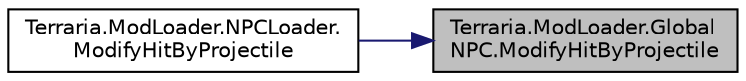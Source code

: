digraph "Terraria.ModLoader.GlobalNPC.ModifyHitByProjectile"
{
 // LATEX_PDF_SIZE
  edge [fontname="Helvetica",fontsize="10",labelfontname="Helvetica",labelfontsize="10"];
  node [fontname="Helvetica",fontsize="10",shape=record];
  rankdir="RL";
  Node1 [label="Terraria.ModLoader.Global\lNPC.ModifyHitByProjectile",height=0.2,width=0.4,color="black", fillcolor="grey75", style="filled", fontcolor="black",tooltip="Allows you to modify the damage, knockback, etc., that an NPC takes from a projectile."];
  Node1 -> Node2 [dir="back",color="midnightblue",fontsize="10",style="solid",fontname="Helvetica"];
  Node2 [label="Terraria.ModLoader.NPCLoader.\lModifyHitByProjectile",height=0.2,width=0.4,color="black", fillcolor="white", style="filled",URL="$class_terraria_1_1_mod_loader_1_1_n_p_c_loader.html#a646cb039f16ae6e15092c696ad7b3578",tooltip=" "];
}
